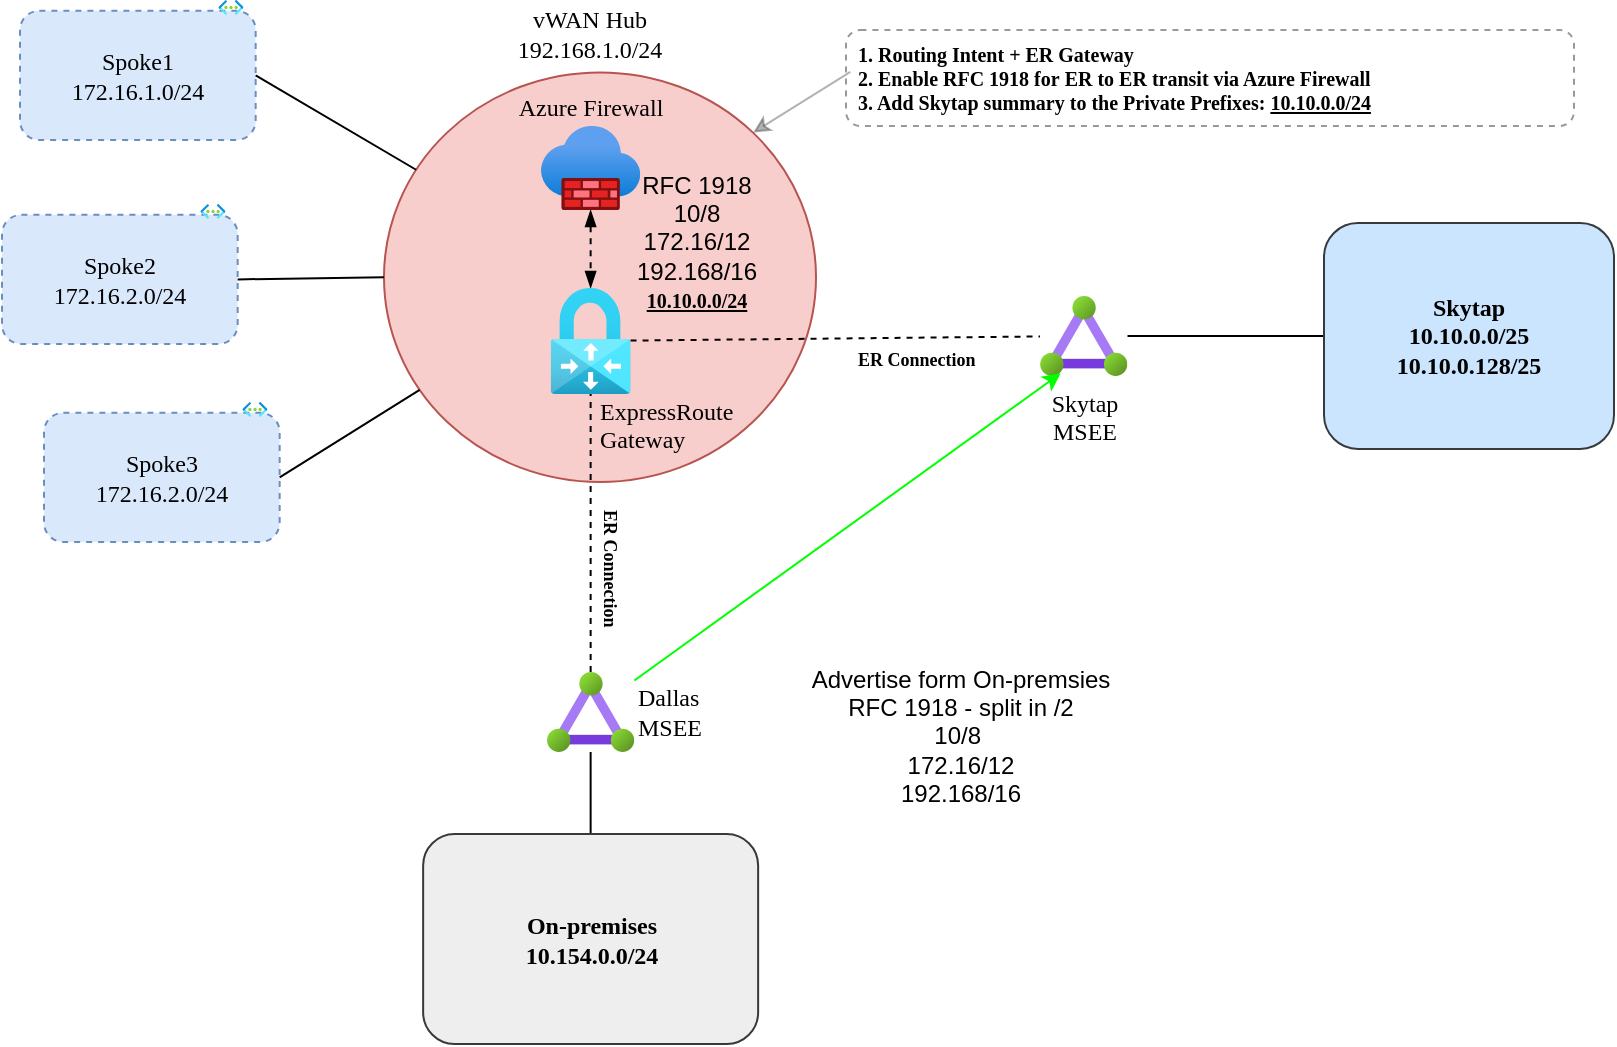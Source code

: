 <mxfile>
    <diagram id="TCC7TCrnxtZKgZeU-eHq" name="Page-1">
        <mxGraphModel dx="759" dy="539" grid="0" gridSize="10" guides="1" tooltips="1" connect="1" arrows="1" fold="1" page="1" pageScale="1" pageWidth="1100" pageHeight="850" background="#ffffff" math="0" shadow="0">
            <root>
                <mxCell id="0"/>
                <mxCell id="1" parent="0"/>
                <mxCell id="5" value="&lt;font face=&quot;Verdana&quot; style=&quot;font-size: 13px;&quot;&gt;&lt;br style=&quot;font-size: 13px;&quot;&gt;&lt;/font&gt;" style="ellipse;whiteSpace=wrap;html=1;hachureGap=4;fontFamily=Architects Daughter;fontSource=https%3A%2F%2Ffonts.googleapis.com%2Fcss%3Ffamily%3DArchitects%2BDaughter;fontSize=13;fillColor=#f8cecc;strokeColor=#b85450;fontStyle=1;rounded=1;" parent="1" vertex="1">
                    <mxGeometry x="293" y="291.19" width="216" height="204.81" as="geometry"/>
                </mxCell>
                <mxCell id="6" value="" style="group;fontSize=12;fontStyle=0;rounded=1;" parent="1" vertex="1" connectable="0">
                    <mxGeometry x="111" y="255" width="120" height="70" as="geometry"/>
                </mxCell>
                <mxCell id="7" value="&lt;font style=&quot;font-size: 12px;&quot;&gt;Spoke1&lt;br style=&quot;font-size: 12px;&quot;&gt;172.16.1.0/24&lt;/font&gt;" style="whiteSpace=wrap;html=1;fillColor=#dae8fc;strokeColor=#6c8ebf;dashed=1;hachureGap=4;fontFamily=Verdana;fontSize=12;rounded=1;" parent="6" vertex="1">
                    <mxGeometry y="5.385" width="117.829" height="64.615" as="geometry"/>
                </mxCell>
                <mxCell id="8" value="" style="aspect=fixed;html=1;points=[];align=center;image;fontSize=12;image=img/lib/azure2/networking/Virtual_Networks.svg;dashed=1;hachureGap=4;fontFamily=Verdana;rounded=1;" parent="6" vertex="1">
                    <mxGeometry x="99.225" width="12.488" height="7.456" as="geometry"/>
                </mxCell>
                <mxCell id="9" value="" style="group;fontSize=12;fontStyle=0;rounded=1;" parent="1" vertex="1" connectable="0">
                    <mxGeometry x="123" y="456" width="120" height="70" as="geometry"/>
                </mxCell>
                <mxCell id="10" value="&lt;font style=&quot;font-size: 12px;&quot;&gt;Spoke3&lt;br style=&quot;font-size: 12px;&quot;&gt;172.16.2.0/24&lt;/font&gt;" style="whiteSpace=wrap;html=1;fillColor=#dae8fc;strokeColor=#6c8ebf;dashed=1;hachureGap=4;fontFamily=Verdana;fontSize=12;rounded=1;" parent="9" vertex="1">
                    <mxGeometry y="5.385" width="117.829" height="64.615" as="geometry"/>
                </mxCell>
                <mxCell id="11" value="" style="aspect=fixed;html=1;points=[];align=center;image;fontSize=12;image=img/lib/azure2/networking/Virtual_Networks.svg;dashed=1;hachureGap=4;fontFamily=Verdana;rounded=1;" parent="9" vertex="1">
                    <mxGeometry x="99.225" width="12.488" height="7.456" as="geometry"/>
                </mxCell>
                <mxCell id="12" value="" style="group;fontSize=12;rounded=1;spacing=6;whiteSpace=wrap;html=1;verticalAlign=middle;" parent="1" vertex="1" connectable="0">
                    <mxGeometry x="102" y="357" width="120" height="70" as="geometry"/>
                </mxCell>
                <mxCell id="13" value="&lt;font style=&quot;font-size: 12px;&quot;&gt;Spoke2&lt;br style=&quot;font-size: 12px;&quot;&gt;172.16.2.0/24&lt;/font&gt;" style="whiteSpace=wrap;html=1;fillColor=#dae8fc;strokeColor=#6c8ebf;dashed=1;hachureGap=4;fontFamily=Verdana;fontSize=12;rounded=1;spacing=6;" parent="12" vertex="1">
                    <mxGeometry y="5.385" width="117.829" height="64.615" as="geometry"/>
                </mxCell>
                <mxCell id="14" value="" style="aspect=fixed;html=1;points=[];align=center;image;fontSize=12;image=img/lib/azure2/networking/Virtual_Networks.svg;dashed=1;hachureGap=4;fontFamily=Verdana;rounded=1;spacing=6;" parent="12" vertex="1">
                    <mxGeometry x="99.225" width="12.488" height="7.456" as="geometry"/>
                </mxCell>
                <mxCell id="15" style="edgeStyle=none;shape=connector;rounded=1;hachureGap=4;html=1;labelBackgroundColor=default;strokeColor=default;fontFamily=Verdana;fontSize=12;fontColor=default;endArrow=none;endFill=0;" parent="1" source="16" target="17" edge="1">
                    <mxGeometry relative="1" as="geometry"/>
                </mxCell>
                <mxCell id="16" value="Skytap&lt;br&gt;10.10.0.0/25&lt;br&gt;10.10.0.128/25&lt;br&gt;" style="whiteSpace=wrap;html=1;hachureGap=4;fontFamily=Verdana;fontSize=12;fillColor=#cce5ff;strokeColor=#36393d;fontStyle=1;rounded=1;glass=0;spacing=5;spacingRight=0;labelBackgroundColor=none;labelBorderColor=none;" parent="1" vertex="1">
                    <mxGeometry x="763" y="366.5" width="145" height="113" as="geometry"/>
                </mxCell>
                <mxCell id="17" value="Skytap&lt;br&gt;MSEE" style="aspect=fixed;html=1;points=[];align=center;image;fontSize=12;image=img/lib/azure2/networking/ExpressRoute_Circuits.svg;hachureGap=4;fontFamily=Verdana;fontStyle=0;labelPosition=center;verticalLabelPosition=bottom;verticalAlign=top;rounded=1;" parent="1" vertex="1">
                    <mxGeometry x="621" y="403" width="43.75" height="40" as="geometry"/>
                </mxCell>
                <mxCell id="20" style="edgeStyle=none;hachureGap=4;html=1;fontFamily=Verdana;fontSize=12;endArrow=none;endFill=0;exitX=1;exitY=0.5;exitDx=0;exitDy=0;" parent="1" source="7" target="5" edge="1">
                    <mxGeometry relative="1" as="geometry"/>
                </mxCell>
                <mxCell id="21" style="edgeStyle=none;shape=connector;rounded=1;hachureGap=4;html=1;exitX=1;exitY=0.5;exitDx=0;exitDy=0;entryX=0;entryY=0.5;entryDx=0;entryDy=0;labelBackgroundColor=default;strokeColor=default;fontFamily=Verdana;fontSize=12;fontColor=default;endArrow=none;endFill=0;" parent="1" source="13" target="5" edge="1">
                    <mxGeometry relative="1" as="geometry"/>
                </mxCell>
                <mxCell id="22" style="edgeStyle=none;shape=connector;rounded=1;hachureGap=4;html=1;exitX=1;exitY=0.5;exitDx=0;exitDy=0;labelBackgroundColor=default;strokeColor=default;fontFamily=Verdana;fontSize=12;fontColor=default;endArrow=none;endFill=0;" parent="1" source="10" target="5" edge="1">
                    <mxGeometry relative="1" as="geometry"/>
                </mxCell>
                <mxCell id="28" style="edgeStyle=none;hachureGap=4;html=1;fontFamily=Architects Daughter;fontSource=https%3A%2F%2Ffonts.googleapis.com%2Fcss%3Ffamily%3DArchitects%2BDaughter;fontSize=16;endArrow=none;endFill=0;" parent="1" source="29" target="32" edge="1">
                    <mxGeometry relative="1" as="geometry"/>
                </mxCell>
                <mxCell id="29" value="On-premises&lt;br&gt;10.154.0.0/24&lt;br&gt;" style="whiteSpace=wrap;html=1;hachureGap=4;fontFamily=Verdana;fontSize=12;fillColor=#eeeeee;strokeColor=#36393d;fontStyle=1;rounded=1;" parent="1" vertex="1">
                    <mxGeometry x="312.57" y="672" width="167.5" height="105" as="geometry"/>
                </mxCell>
                <mxCell id="69" style="edgeStyle=none;html=1;entryX=0.236;entryY=0.967;entryDx=0;entryDy=0;entryPerimeter=0;strokeColor=#00FF00;" edge="1" parent="1" source="32" target="17">
                    <mxGeometry relative="1" as="geometry"/>
                </mxCell>
                <mxCell id="32" value="&lt;div style=&quot;&quot;&gt;Dallas&lt;/div&gt;&lt;div style=&quot;&quot;&gt;MSEE&lt;/div&gt;" style="aspect=fixed;html=1;points=[];align=left;image;fontSize=12;image=img/lib/azure2/networking/ExpressRoute_Circuits.svg;hachureGap=4;fontFamily=Verdana;fontStyle=0;labelPosition=right;verticalLabelPosition=middle;verticalAlign=middle;labelBackgroundColor=none;rounded=1;" parent="1" vertex="1">
                    <mxGeometry x="374.44" y="591" width="43.75" height="40" as="geometry"/>
                </mxCell>
                <mxCell id="33" value="&lt;p&gt;&lt;span style=&quot;color: rgb(0, 0, 0); font-family: Verdana; font-size: 9px; font-style: normal; font-variant-ligatures: normal; font-variant-caps: normal; letter-spacing: normal; orphans: 2; text-align: center; text-indent: 0px; text-transform: none; widows: 2; word-spacing: 0px; -webkit-text-stroke-width: 0px; background-color: rgb(255, 255, 255); text-decoration-thickness: initial; text-decoration-style: initial; text-decoration-color: initial; float: none; display: inline !important;&quot;&gt;ER Connection&lt;/span&gt;&lt;/p&gt;" style="text;whiteSpace=wrap;html=1;fontSize=9;fontFamily=Verdana;fontColor=default;rotation=0;fontStyle=1;verticalAlign=middle;rounded=1;" parent="1" vertex="1">
                    <mxGeometry x="528" y="425" width="90" height="20" as="geometry"/>
                </mxCell>
                <mxCell id="35" style="rounded=1;hachureGap=4;html=1;labelBackgroundColor=default;strokeColor=default;fontFamily=Verdana;fontSize=9;fontColor=default;endArrow=classic;endFill=1;opacity=30;exitX=0.006;exitY=0.437;exitDx=0;exitDy=0;exitPerimeter=0;entryX=1;entryY=0;entryDx=0;entryDy=0;" parent="1" source="36" target="5" edge="1">
                    <mxGeometry relative="1" as="geometry">
                        <mxPoint x="530" y="470" as="sourcePoint"/>
                    </mxGeometry>
                </mxCell>
                <mxCell id="36" value="1. Routing Intent + ER Gateway&lt;br&gt;2. Enable RFC 1918 for&amp;nbsp;ER to ER transit via Azure Firewall&lt;br&gt;3. Add Skytap summary to the Private Prefixes: &lt;u style=&quot;&quot;&gt;10.10.0.0/24&lt;/u&gt;" style="text;align=left;verticalAlign=middle;resizable=0;points=[];autosize=1;strokeColor=default;fillColor=none;fontSize=10;fontFamily=Verdana;fontColor=default;hachureGap=4;fontSource=https%3A%2F%2Ffonts.googleapis.com%2Fcss%3Ffamily%3DArchitects%2BDaughter;fontStyle=1;opacity=40;dashed=1;spacing=2;spacingTop=2;spacingLeft=4;spacingRight=1;spacingBottom=2;html=1;rounded=1;" parent="1" vertex="1">
                    <mxGeometry x="524" y="270" width="364" height="48" as="geometry"/>
                </mxCell>
                <mxCell id="65" style="edgeStyle=elbowEdgeStyle;hachureGap=4;elbow=vertical;html=1;fontFamily=Verdana;fontSize=10;startArrow=blockThin;startFill=1;endArrow=blockThin;endFill=1;dashed=1;" parent="1" source="51" target="53" edge="1">
                    <mxGeometry relative="1" as="geometry"/>
                </mxCell>
                <mxCell id="51" value="Azure Firewall" style="aspect=fixed;html=1;points=[];align=center;image;fontSize=12;image=img/lib/azure2/networking/Firewalls.svg;hachureGap=4;fontFamily=Verdana;labelBackgroundColor=none;labelPosition=center;verticalLabelPosition=top;verticalAlign=bottom;fontStyle=0;rounded=1;" parent="1" vertex="1">
                    <mxGeometry x="371.47" y="318" width="49.69" height="42" as="geometry"/>
                </mxCell>
                <mxCell id="52" value="vWAN Hub&lt;br style=&quot;font-size: 12px;&quot;&gt;192.168.1.0/24" style="text;strokeColor=none;align=center;fillColor=none;verticalAlign=middle;rounded=1;labelBackgroundColor=none;hachureGap=4;fontFamily=Verdana;fontSize=12;spacing=0;whiteSpace=wrap;html=1;fontStyle=0;" parent="1" vertex="1">
                    <mxGeometry x="358.32" y="255" width="76" height="34" as="geometry"/>
                </mxCell>
                <mxCell id="53" value="ExpressRoute&lt;br&gt;Gateway" style="aspect=fixed;html=1;points=[];align=left;image;fontSize=12;image=img/lib/azure2/networking/Virtual_Network_Gateways.svg;labelBackgroundColor=none;hachureGap=4;fontFamily=Verdana;labelPosition=right;verticalLabelPosition=bottom;verticalAlign=top;spacing=-4;spacingRight=0;spacingTop=1;spacingLeft=-11;rounded=1;" parent="1" vertex="1">
                    <mxGeometry x="376.34" y="399" width="39.94" height="53" as="geometry"/>
                </mxCell>
                <mxCell id="30" style="edgeStyle=none;shape=connector;rounded=1;hachureGap=4;html=1;labelBackgroundColor=default;strokeColor=default;fontFamily=Verdana;fontSize=12;fontColor=default;endArrow=none;endFill=0;dashed=1;" parent="1" source="32" target="53" edge="1">
                    <mxGeometry relative="1" as="geometry"/>
                </mxCell>
                <mxCell id="2" value="" style="edgeStyle=none;shape=connector;rounded=1;hachureGap=4;html=1;labelBackgroundColor=default;strokeColor=default;fontFamily=Verdana;fontSize=12;fontColor=default;endArrow=none;endFill=0;dashed=1;" parent="1" source="53" target="17" edge="1">
                    <mxGeometry x="-0.111" y="-55" relative="1" as="geometry">
                        <mxPoint as="offset"/>
                        <Array as="points"/>
                    </mxGeometry>
                </mxCell>
                <mxCell id="66" value="&lt;p&gt;&lt;span style=&quot;color: rgb(0, 0, 0); font-family: Verdana; font-size: 9px; font-style: normal; font-variant-ligatures: normal; font-variant-caps: normal; letter-spacing: normal; orphans: 2; text-align: center; text-indent: 0px; text-transform: none; widows: 2; word-spacing: 0px; -webkit-text-stroke-width: 0px; background-color: rgb(255, 255, 255); text-decoration-thickness: initial; text-decoration-style: initial; text-decoration-color: initial; float: none; display: inline !important;&quot;&gt;ER Connection&lt;/span&gt;&lt;/p&gt;" style="text;whiteSpace=wrap;html=1;fontSize=9;fontFamily=Verdana;fontColor=default;rotation=90;fontStyle=1;verticalAlign=middle;rounded=1;" parent="1" vertex="1">
                    <mxGeometry x="361" y="543" width="90" height="20" as="geometry"/>
                </mxCell>
                <mxCell id="67" value="RFC 1918&lt;br&gt;10/8&lt;br&gt;172.16/12&lt;br&gt;192.168/16&lt;br&gt;&lt;u style=&quot;border-color: var(--border-color); font-family: Verdana; font-size: 10px; font-weight: 700; text-align: left;&quot;&gt;10.10.0.0/24&lt;/u&gt;" style="text;strokeColor=none;align=center;fillColor=none;html=1;verticalAlign=middle;whiteSpace=wrap;rounded=0;" vertex="1" parent="1">
                    <mxGeometry x="397" y="348" width="105" height="55" as="geometry"/>
                </mxCell>
                <mxCell id="68" value="Advertise form On-premsies&lt;br&gt;RFC 1918 - split in /2&lt;br&gt;10/8&amp;nbsp;&lt;br&gt;172.16/12&lt;br&gt;192.168/16" style="text;strokeColor=none;align=center;fillColor=none;html=1;verticalAlign=middle;whiteSpace=wrap;rounded=0;" vertex="1" parent="1">
                    <mxGeometry x="472" y="595" width="218.93" height="55" as="geometry"/>
                </mxCell>
            </root>
        </mxGraphModel>
    </diagram>
</mxfile>
